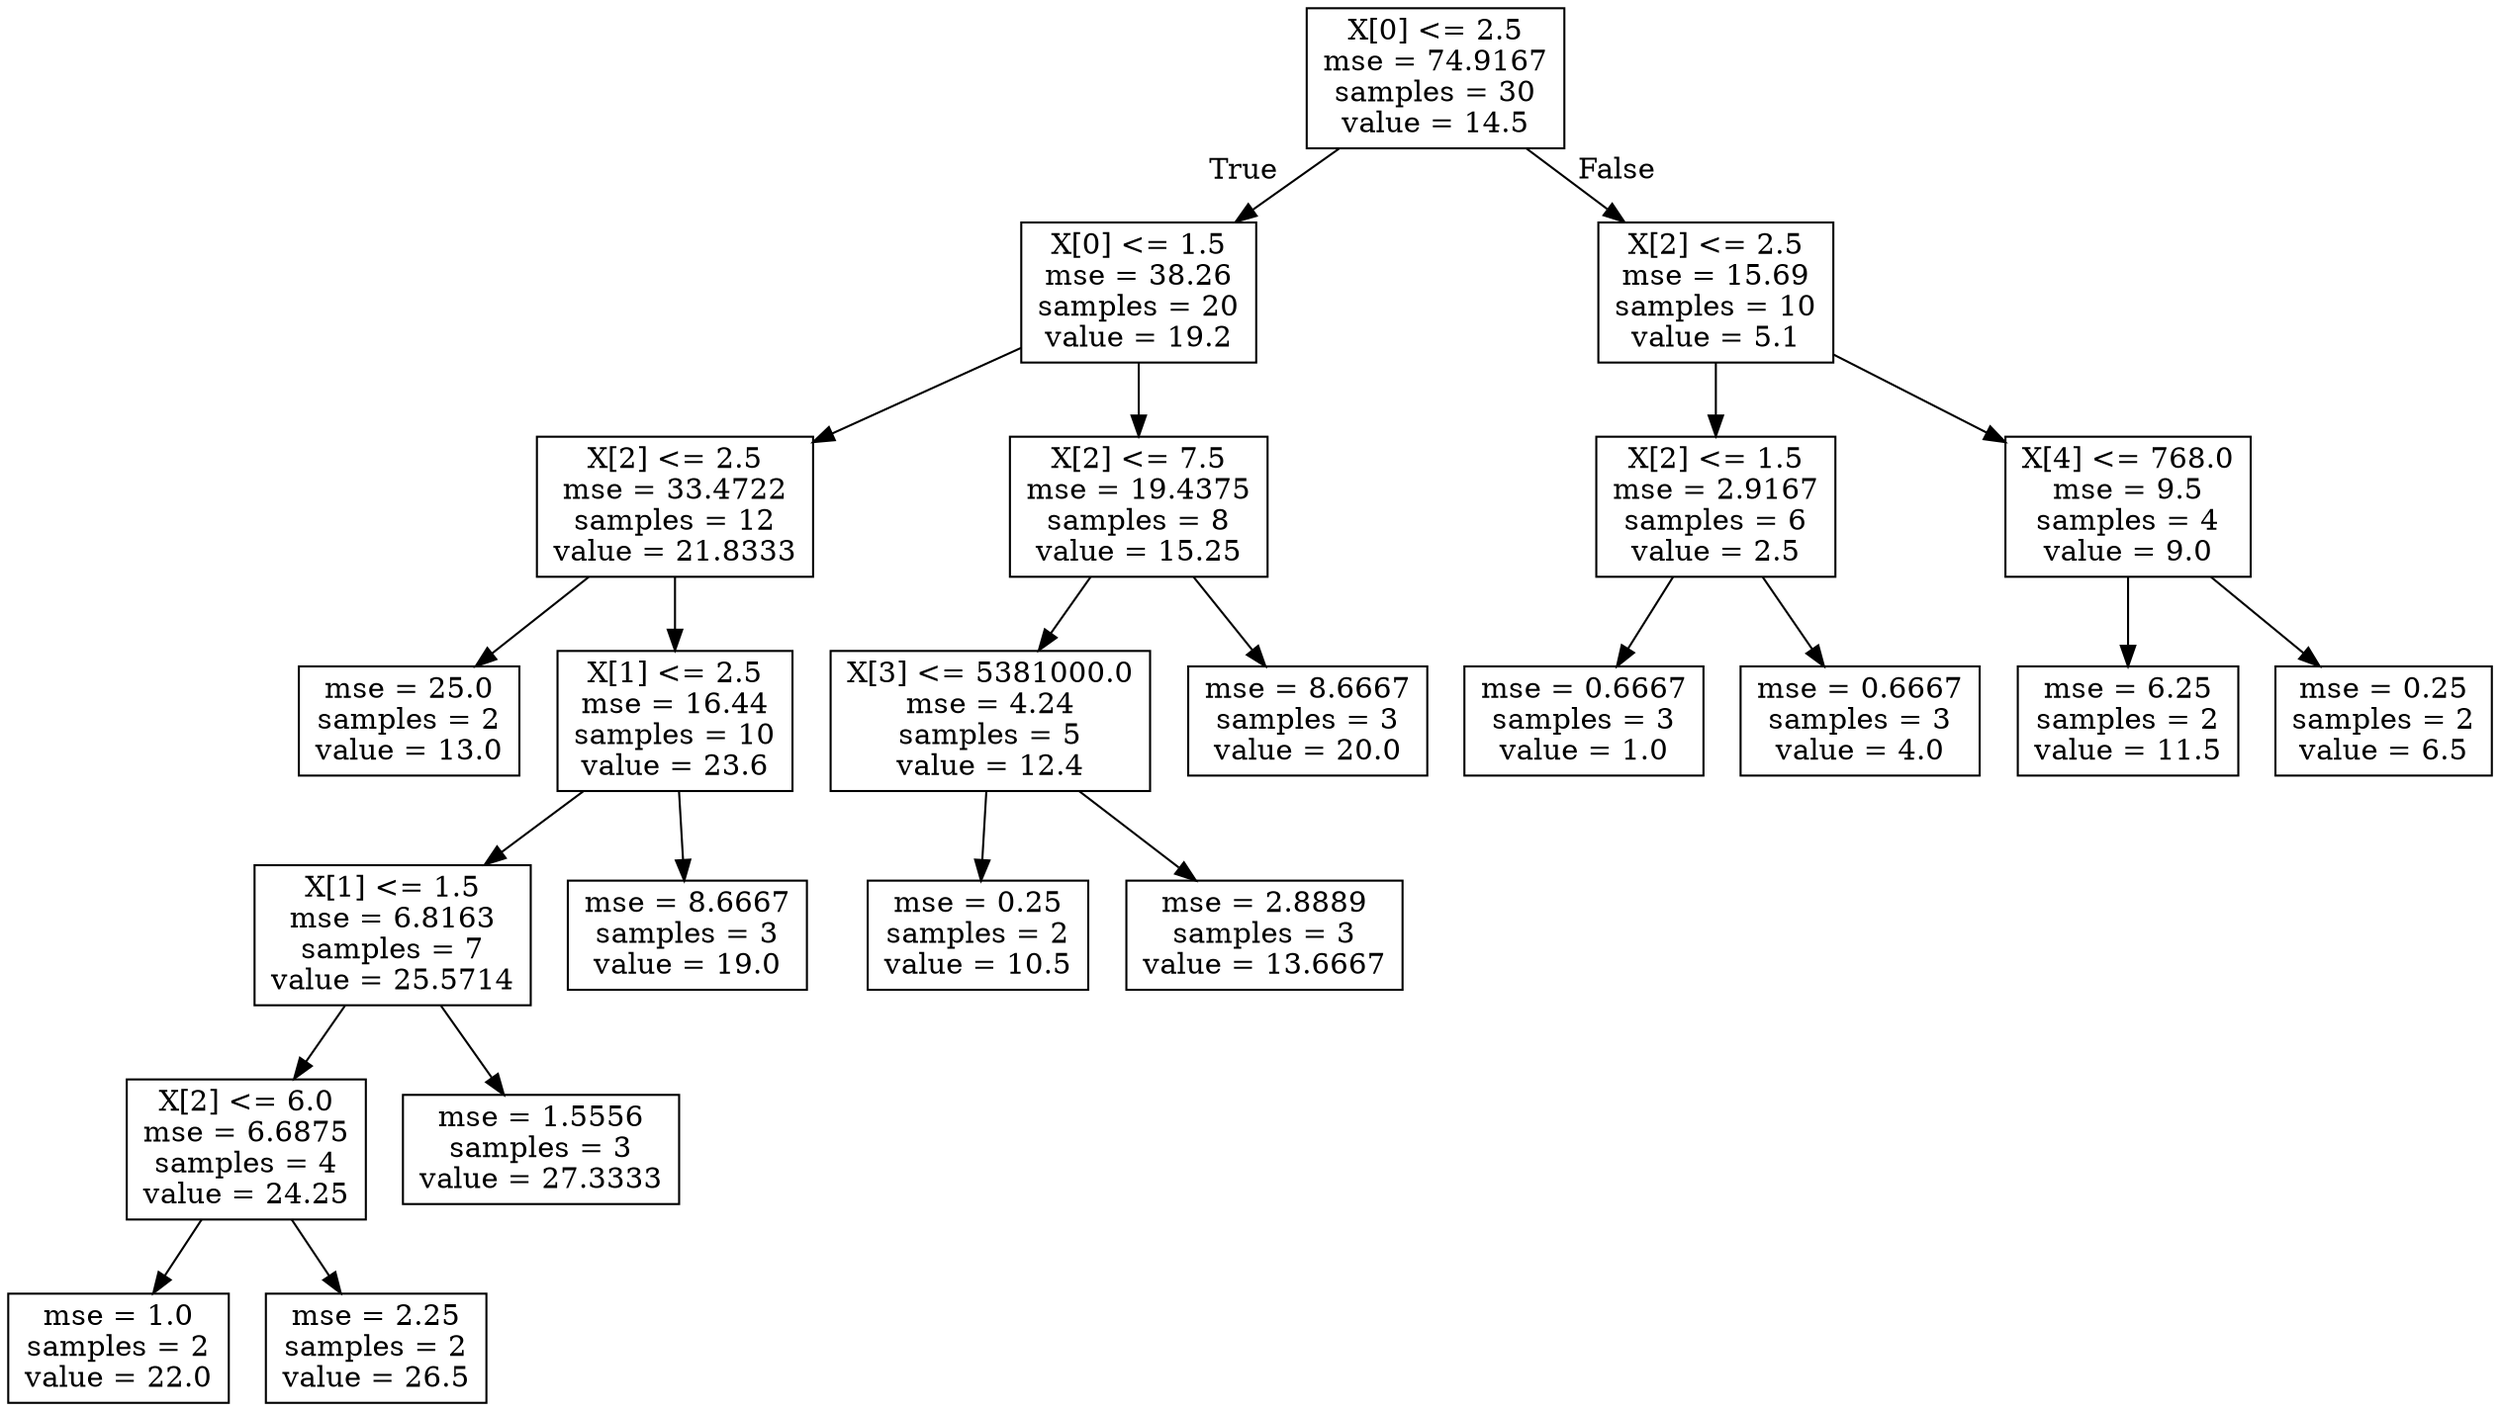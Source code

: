 digraph Tree {
node [shape=box] ;
0 [label="X[0] <= 2.5\nmse = 74.9167\nsamples = 30\nvalue = 14.5"] ;
1 [label="X[0] <= 1.5\nmse = 38.26\nsamples = 20\nvalue = 19.2"] ;
0 -> 1 [labeldistance=2.5, labelangle=45, headlabel="True"] ;
2 [label="X[2] <= 2.5\nmse = 33.4722\nsamples = 12\nvalue = 21.8333"] ;
1 -> 2 ;
3 [label="mse = 25.0\nsamples = 2\nvalue = 13.0"] ;
2 -> 3 ;
4 [label="X[1] <= 2.5\nmse = 16.44\nsamples = 10\nvalue = 23.6"] ;
2 -> 4 ;
5 [label="X[1] <= 1.5\nmse = 6.8163\nsamples = 7\nvalue = 25.5714"] ;
4 -> 5 ;
6 [label="X[2] <= 6.0\nmse = 6.6875\nsamples = 4\nvalue = 24.25"] ;
5 -> 6 ;
7 [label="mse = 1.0\nsamples = 2\nvalue = 22.0"] ;
6 -> 7 ;
8 [label="mse = 2.25\nsamples = 2\nvalue = 26.5"] ;
6 -> 8 ;
9 [label="mse = 1.5556\nsamples = 3\nvalue = 27.3333"] ;
5 -> 9 ;
10 [label="mse = 8.6667\nsamples = 3\nvalue = 19.0"] ;
4 -> 10 ;
11 [label="X[2] <= 7.5\nmse = 19.4375\nsamples = 8\nvalue = 15.25"] ;
1 -> 11 ;
12 [label="X[3] <= 5381000.0\nmse = 4.24\nsamples = 5\nvalue = 12.4"] ;
11 -> 12 ;
13 [label="mse = 0.25\nsamples = 2\nvalue = 10.5"] ;
12 -> 13 ;
14 [label="mse = 2.8889\nsamples = 3\nvalue = 13.6667"] ;
12 -> 14 ;
15 [label="mse = 8.6667\nsamples = 3\nvalue = 20.0"] ;
11 -> 15 ;
16 [label="X[2] <= 2.5\nmse = 15.69\nsamples = 10\nvalue = 5.1"] ;
0 -> 16 [labeldistance=2.5, labelangle=-45, headlabel="False"] ;
17 [label="X[2] <= 1.5\nmse = 2.9167\nsamples = 6\nvalue = 2.5"] ;
16 -> 17 ;
18 [label="mse = 0.6667\nsamples = 3\nvalue = 1.0"] ;
17 -> 18 ;
19 [label="mse = 0.6667\nsamples = 3\nvalue = 4.0"] ;
17 -> 19 ;
20 [label="X[4] <= 768.0\nmse = 9.5\nsamples = 4\nvalue = 9.0"] ;
16 -> 20 ;
21 [label="mse = 6.25\nsamples = 2\nvalue = 11.5"] ;
20 -> 21 ;
22 [label="mse = 0.25\nsamples = 2\nvalue = 6.5"] ;
20 -> 22 ;
}